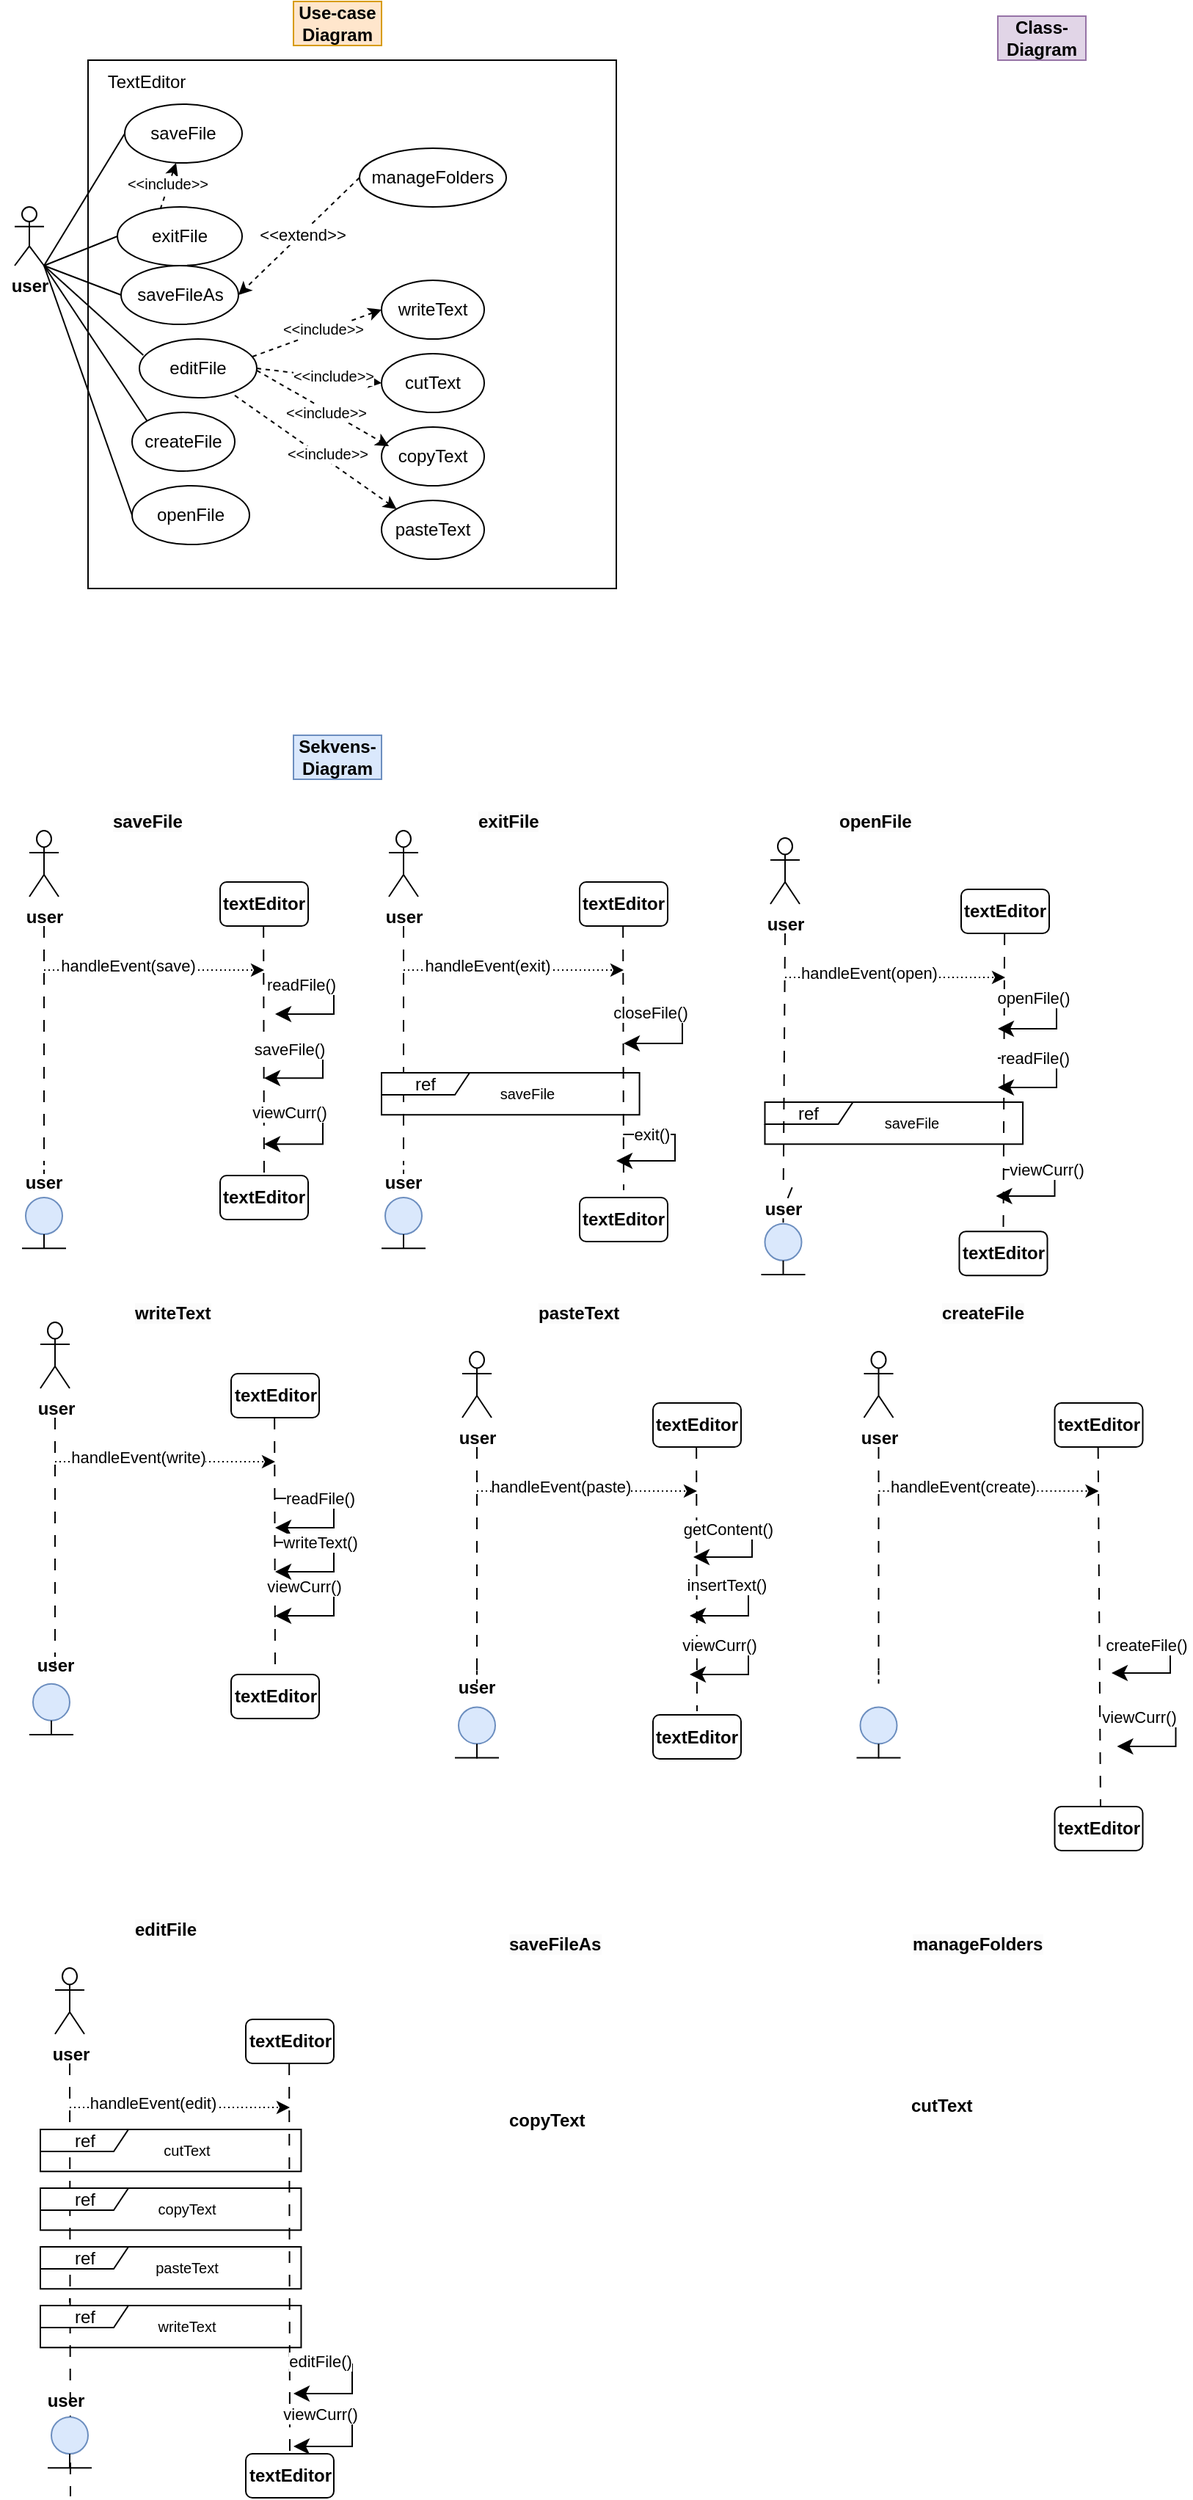 <mxfile version="24.8.6">
  <diagram name="Sida-1" id="aEJ8TClAQQ043p-pL9k2">
    <mxGraphModel dx="1050" dy="503" grid="1" gridSize="10" guides="1" tooltips="1" connect="1" arrows="1" fold="1" page="1" pageScale="1" pageWidth="827" pageHeight="1169" math="0" shadow="0">
      <root>
        <mxCell id="0" />
        <mxCell id="1" parent="0" />
        <mxCell id="Ga6TCCRvnEUgYna4dLQ_-1" value="" style="whiteSpace=wrap;html=1;aspect=fixed;" parent="1" vertex="1">
          <mxGeometry x="70" y="60" width="360" height="360" as="geometry" />
        </mxCell>
        <mxCell id="JDxc8rM6WF3rHRi5hyL5-1" value="&lt;b&gt;Use-case Diagram&lt;/b&gt;" style="text;html=1;align=center;verticalAlign=middle;whiteSpace=wrap;rounded=0;fillColor=#ffe6cc;strokeColor=#d79b00;" parent="1" vertex="1">
          <mxGeometry x="210" y="20" width="60" height="30" as="geometry" />
        </mxCell>
        <mxCell id="JDxc8rM6WF3rHRi5hyL5-2" value="user" style="shape=umlActor;verticalLabelPosition=bottom;verticalAlign=top;html=1;outlineConnect=0;fontSize=12;fontStyle=1" parent="1" vertex="1">
          <mxGeometry x="20" y="160" width="20" height="40" as="geometry" />
        </mxCell>
        <mxCell id="JDxc8rM6WF3rHRi5hyL5-3" value="createFile" style="ellipse;whiteSpace=wrap;html=1;" parent="1" vertex="1">
          <mxGeometry x="100" y="300" width="70" height="40" as="geometry" />
        </mxCell>
        <mxCell id="JDxc8rM6WF3rHRi5hyL5-4" value="openFile" style="ellipse;whiteSpace=wrap;html=1;" parent="1" vertex="1">
          <mxGeometry x="100" y="350" width="80" height="40" as="geometry" />
        </mxCell>
        <mxCell id="JDxc8rM6WF3rHRi5hyL5-6" value="saveFile" style="ellipse;whiteSpace=wrap;html=1;" parent="1" vertex="1">
          <mxGeometry x="95" y="90" width="80" height="40" as="geometry" />
        </mxCell>
        <mxCell id="JDxc8rM6WF3rHRi5hyL5-7" value="editFile" style="ellipse;whiteSpace=wrap;html=1;" parent="1" vertex="1">
          <mxGeometry x="105" y="250" width="80" height="40" as="geometry" />
        </mxCell>
        <mxCell id="JDxc8rM6WF3rHRi5hyL5-8" value="" style="endArrow=none;html=1;rounded=0;exitX=1;exitY=1;exitDx=0;exitDy=0;exitPerimeter=0;entryX=0;entryY=0;entryDx=0;entryDy=0;" parent="1" source="JDxc8rM6WF3rHRi5hyL5-2" target="JDxc8rM6WF3rHRi5hyL5-3" edge="1">
          <mxGeometry width="50" height="50" relative="1" as="geometry">
            <mxPoint x="360" y="360" as="sourcePoint" />
            <mxPoint x="410" y="310" as="targetPoint" />
          </mxGeometry>
        </mxCell>
        <mxCell id="JDxc8rM6WF3rHRi5hyL5-9" value="" style="endArrow=none;html=1;rounded=0;exitX=1;exitY=1;exitDx=0;exitDy=0;exitPerimeter=0;entryX=0;entryY=0.5;entryDx=0;entryDy=0;" parent="1" source="JDxc8rM6WF3rHRi5hyL5-2" target="JDxc8rM6WF3rHRi5hyL5-4" edge="1">
          <mxGeometry width="50" height="50" relative="1" as="geometry">
            <mxPoint x="60" y="210" as="sourcePoint" />
            <mxPoint x="203" y="181" as="targetPoint" />
          </mxGeometry>
        </mxCell>
        <mxCell id="JDxc8rM6WF3rHRi5hyL5-10" value="" style="endArrow=none;html=1;rounded=0;entryX=0.033;entryY=0.275;entryDx=0;entryDy=0;entryPerimeter=0;" parent="1" target="JDxc8rM6WF3rHRi5hyL5-7" edge="1">
          <mxGeometry width="50" height="50" relative="1" as="geometry">
            <mxPoint x="40" y="200" as="sourcePoint" />
            <mxPoint x="210" y="280" as="targetPoint" />
          </mxGeometry>
        </mxCell>
        <mxCell id="JDxc8rM6WF3rHRi5hyL5-11" value="" style="endArrow=none;html=1;rounded=0;entryX=0;entryY=0.5;entryDx=0;entryDy=0;exitX=1;exitY=1;exitDx=0;exitDy=0;exitPerimeter=0;" parent="1" source="JDxc8rM6WF3rHRi5hyL5-2" target="JDxc8rM6WF3rHRi5hyL5-6" edge="1">
          <mxGeometry width="50" height="50" relative="1" as="geometry">
            <mxPoint x="50" y="200" as="sourcePoint" />
            <mxPoint x="194" y="392" as="targetPoint" />
          </mxGeometry>
        </mxCell>
        <mxCell id="JDxc8rM6WF3rHRi5hyL5-14" value="&lt;b&gt;Class-Diagram&lt;/b&gt;" style="text;html=1;align=center;verticalAlign=middle;whiteSpace=wrap;rounded=0;fillColor=#e1d5e7;strokeColor=#9673a6;" parent="1" vertex="1">
          <mxGeometry x="690" y="30" width="60" height="30" as="geometry" />
        </mxCell>
        <mxCell id="JDxc8rM6WF3rHRi5hyL5-15" value="&lt;b&gt;Sekvens-Diagram&lt;/b&gt;" style="text;html=1;align=center;verticalAlign=middle;whiteSpace=wrap;rounded=0;fillColor=#dae8fc;strokeColor=#6c8ebf;" parent="1" vertex="1">
          <mxGeometry x="210" y="520" width="60" height="30" as="geometry" />
        </mxCell>
        <mxCell id="Ga6TCCRvnEUgYna4dLQ_-2" value="&lt;span style=&quot;font-size: 12.0px;&quot;&gt;exitFile&lt;/span&gt;" style="ellipse;whiteSpace=wrap;html=1;" parent="1" vertex="1">
          <mxGeometry x="90" y="160" width="85" height="40" as="geometry" />
        </mxCell>
        <mxCell id="Ga6TCCRvnEUgYna4dLQ_-3" value="" style="endArrow=none;html=1;rounded=0;entryX=0;entryY=0.5;entryDx=0;entryDy=0;exitX=1;exitY=1;exitDx=0;exitDy=0;exitPerimeter=0;" parent="1" source="JDxc8rM6WF3rHRi5hyL5-2" target="Ga6TCCRvnEUgYna4dLQ_-2" edge="1">
          <mxGeometry width="50" height="50" relative="1" as="geometry">
            <mxPoint x="60" y="210" as="sourcePoint" />
            <mxPoint x="107" y="305" as="targetPoint" />
          </mxGeometry>
        </mxCell>
        <mxCell id="Ga6TCCRvnEUgYna4dLQ_-4" value="TextEditor" style="text;html=1;align=center;verticalAlign=middle;whiteSpace=wrap;rounded=0;" parent="1" vertex="1">
          <mxGeometry x="80" y="60" width="60" height="30" as="geometry" />
        </mxCell>
        <mxCell id="Ga6TCCRvnEUgYna4dLQ_-5" value="cutText&lt;span style=&quot;caret-color: rgba(0, 0, 0, 0); color: rgba(0, 0, 0, 0); font-family: monospace; font-size: 0px; text-align: start; white-space: nowrap;&quot;&gt;%3CmxGraphModel%3E%3Croot%3E%3CmxCell%20id%3D%220%22%2F%3E%3CmxCell%20id%3D%221%22%20parent%3D%220%22%2F%3E%3CmxCell%20id%3D%222%22%20value%3D%22createFile%22%20style%3D%22ellipse%3BwhiteSpace%3Dwrap%3Bhtml%3D1%3B%22%20vertex%3D%221%22%20parent%3D%221%22%3E%3CmxGeometry%20x%3D%22115%22%20y%3D%22210%22%20width%3D%2270%22%20height%3D%2240%22%20as%3D%22geometry%22%2F%3E%3C%2FmxCell%3E%3C%2Froot%3E%3C%2FmxGraphModel%3E&lt;/span&gt;" style="ellipse;whiteSpace=wrap;html=1;" parent="1" vertex="1">
          <mxGeometry x="270" y="260" width="70" height="40" as="geometry" />
        </mxCell>
        <mxCell id="Ga6TCCRvnEUgYna4dLQ_-6" value="copyText" style="ellipse;whiteSpace=wrap;html=1;" parent="1" vertex="1">
          <mxGeometry x="270" y="310" width="70" height="40" as="geometry" />
        </mxCell>
        <mxCell id="Ga6TCCRvnEUgYna4dLQ_-7" value="pasteText" style="ellipse;whiteSpace=wrap;html=1;" parent="1" vertex="1">
          <mxGeometry x="270" y="360" width="70" height="40" as="geometry" />
        </mxCell>
        <mxCell id="Ga6TCCRvnEUgYna4dLQ_-8" value="manageFolders" style="ellipse;whiteSpace=wrap;html=1;" parent="1" vertex="1">
          <mxGeometry x="255" y="120" width="100" height="40" as="geometry" />
        </mxCell>
        <mxCell id="Ga6TCCRvnEUgYna4dLQ_-11" value="saveFileAs" style="ellipse;whiteSpace=wrap;html=1;" parent="1" vertex="1">
          <mxGeometry x="92.5" y="200" width="80" height="40" as="geometry" />
        </mxCell>
        <mxCell id="Ga6TCCRvnEUgYna4dLQ_-12" value="" style="endArrow=none;html=1;rounded=0;entryX=0;entryY=0.5;entryDx=0;entryDy=0;" parent="1" target="Ga6TCCRvnEUgYna4dLQ_-11" edge="1">
          <mxGeometry width="50" height="50" relative="1" as="geometry">
            <mxPoint x="40" y="200" as="sourcePoint" />
            <mxPoint x="100" y="170" as="targetPoint" />
          </mxGeometry>
        </mxCell>
        <mxCell id="Ga6TCCRvnEUgYna4dLQ_-14" value="" style="endArrow=classic;html=1;rounded=0;curved=0;dashed=1;exitX=1;exitY=0.5;exitDx=0;exitDy=0;entryX=0.072;entryY=0.325;entryDx=0;entryDy=0;entryPerimeter=0;" parent="1" target="Ga6TCCRvnEUgYna4dLQ_-6" edge="1">
          <mxGeometry width="50" height="50" relative="1" as="geometry">
            <mxPoint x="185" y="271.47" as="sourcePoint" />
            <mxPoint x="281.327" y="310.001" as="targetPoint" />
          </mxGeometry>
        </mxCell>
        <mxCell id="Ga6TCCRvnEUgYna4dLQ_-30" value="&amp;lt;&amp;lt;include&amp;gt;&amp;gt;" style="edgeLabel;html=1;align=center;verticalAlign=middle;resizable=0;points=[];fontSize=10;" parent="Ga6TCCRvnEUgYna4dLQ_-14" vertex="1" connectable="0">
          <mxGeometry x="0.06" y="-1" relative="1" as="geometry">
            <mxPoint as="offset" />
          </mxGeometry>
        </mxCell>
        <mxCell id="Ga6TCCRvnEUgYna4dLQ_-15" value="" style="endArrow=classic;html=1;rounded=0;curved=0;dashed=1;exitX=1;exitY=0.5;exitDx=0;exitDy=0;entryX=0;entryY=0.5;entryDx=0;entryDy=0;" parent="1" source="JDxc8rM6WF3rHRi5hyL5-7" target="Ga6TCCRvnEUgYna4dLQ_-5" edge="1">
          <mxGeometry width="50" height="50" relative="1" as="geometry">
            <mxPoint x="195" y="281.47" as="sourcePoint" />
            <mxPoint x="285" y="333" as="targetPoint" />
          </mxGeometry>
        </mxCell>
        <mxCell id="Ga6TCCRvnEUgYna4dLQ_-29" value="&amp;lt;&amp;lt;include&amp;gt;&amp;gt;" style="edgeLabel;html=1;align=center;verticalAlign=middle;resizable=0;points=[];fontSize=10;" parent="Ga6TCCRvnEUgYna4dLQ_-15" vertex="1" connectable="0">
          <mxGeometry x="0.198" y="1" relative="1" as="geometry">
            <mxPoint as="offset" />
          </mxGeometry>
        </mxCell>
        <mxCell id="Ga6TCCRvnEUgYna4dLQ_-22" value="" style="endArrow=classic;html=1;rounded=0;curved=0;dashed=1;exitX=1;exitY=0.5;exitDx=0;exitDy=0;entryX=0;entryY=0;entryDx=0;entryDy=0;" parent="1" target="Ga6TCCRvnEUgYna4dLQ_-7" edge="1">
          <mxGeometry width="50" height="50" relative="1" as="geometry">
            <mxPoint x="170" y="288.47" as="sourcePoint" />
            <mxPoint x="260" y="340" as="targetPoint" />
          </mxGeometry>
        </mxCell>
        <mxCell id="Ga6TCCRvnEUgYna4dLQ_-31" value="&amp;lt;&amp;lt;include&amp;gt;&amp;gt;" style="edgeLabel;html=1;align=center;verticalAlign=middle;resizable=0;points=[];fontSize=10;" parent="Ga6TCCRvnEUgYna4dLQ_-22" vertex="1" connectable="0">
          <mxGeometry x="0.091" y="3" relative="1" as="geometry">
            <mxPoint x="1" as="offset" />
          </mxGeometry>
        </mxCell>
        <mxCell id="Ga6TCCRvnEUgYna4dLQ_-24" value="" style="endArrow=classic;html=1;rounded=0;curved=0;dashed=1;exitX=0;exitY=0.5;exitDx=0;exitDy=0;entryX=1;entryY=0.5;entryDx=0;entryDy=0;" parent="1" source="Ga6TCCRvnEUgYna4dLQ_-8" target="Ga6TCCRvnEUgYna4dLQ_-11" edge="1">
          <mxGeometry width="50" height="50" relative="1" as="geometry">
            <mxPoint x="195" y="280" as="sourcePoint" />
            <mxPoint x="280" y="290" as="targetPoint" />
          </mxGeometry>
        </mxCell>
        <mxCell id="Ga6TCCRvnEUgYna4dLQ_-32" value="&amp;lt;&amp;lt;extend&amp;gt;&amp;gt;" style="edgeLabel;html=1;align=center;verticalAlign=middle;resizable=0;points=[];" parent="Ga6TCCRvnEUgYna4dLQ_-24" vertex="1" connectable="0">
          <mxGeometry x="-0.044" y="1" relative="1" as="geometry">
            <mxPoint as="offset" />
          </mxGeometry>
        </mxCell>
        <mxCell id="Ga6TCCRvnEUgYna4dLQ_-25" value="writeText" style="ellipse;whiteSpace=wrap;html=1;" parent="1" vertex="1">
          <mxGeometry x="270" y="210" width="70" height="40" as="geometry" />
        </mxCell>
        <mxCell id="Ga6TCCRvnEUgYna4dLQ_-26" value="" style="endArrow=classic;html=1;rounded=0;curved=0;dashed=1;exitX=0.963;exitY=0.3;exitDx=0;exitDy=0;entryX=0;entryY=0.5;entryDx=0;entryDy=0;exitPerimeter=0;" parent="1" source="JDxc8rM6WF3rHRi5hyL5-7" target="Ga6TCCRvnEUgYna4dLQ_-25" edge="1">
          <mxGeometry width="50" height="50" relative="1" as="geometry">
            <mxPoint x="180" y="298.47" as="sourcePoint" />
            <mxPoint x="290" y="376" as="targetPoint" />
          </mxGeometry>
        </mxCell>
        <mxCell id="Ga6TCCRvnEUgYna4dLQ_-28" value="&amp;lt;&amp;lt;include&amp;gt;&amp;gt;" style="edgeLabel;html=1;align=center;verticalAlign=middle;resizable=0;points=[];fontSize=10;" parent="Ga6TCCRvnEUgYna4dLQ_-26" vertex="1" connectable="0">
          <mxGeometry x="0.109" y="2" relative="1" as="geometry">
            <mxPoint as="offset" />
          </mxGeometry>
        </mxCell>
        <mxCell id="Ga6TCCRvnEUgYna4dLQ_-45" value="&lt;span style=&quot;caret-color: rgb(0, 0, 0); color: rgb(0, 0, 0); font-family: Helvetica; font-size: 12.0px; font-style: normal; font-variant-caps: normal; letter-spacing: normal; text-align: center; text-indent: 0px; text-transform: none; white-space: normal; word-spacing: 0px; -webkit-text-stroke-width: 0px; background-color: rgb(251, 251, 251); text-decoration: none; float: none; display: inline !important;&quot;&gt;&lt;b&gt;saveFile&lt;/b&gt;&lt;/span&gt;" style="text;whiteSpace=wrap;html=1;" parent="1" vertex="1">
          <mxGeometry x="85" y="565" width="90" height="40" as="geometry" />
        </mxCell>
        <mxCell id="Ga6TCCRvnEUgYna4dLQ_-46" value="user" style="shape=umlActor;verticalLabelPosition=bottom;verticalAlign=top;html=1;fontStyle=1" parent="1" vertex="1">
          <mxGeometry x="30" y="585" width="20" height="45" as="geometry" />
        </mxCell>
        <mxCell id="Ga6TCCRvnEUgYna4dLQ_-49" value="" style="endArrow=none;html=1;rounded=0;dashed=1;" parent="1" source="Ga6TCCRvnEUgYna4dLQ_-58" edge="1">
          <mxGeometry relative="1" as="geometry">
            <mxPoint x="40" y="670" as="sourcePoint" />
            <mxPoint x="40" y="820" as="targetPoint" />
          </mxGeometry>
        </mxCell>
        <mxCell id="Ga6TCCRvnEUgYna4dLQ_-59" value="" style="ellipse;whiteSpace=wrap;html=1;aspect=fixed;fillColor=#dae8fc;strokeColor=#6c8ebf;" parent="1" vertex="1">
          <mxGeometry x="27.5" y="835" width="25" height="25" as="geometry" />
        </mxCell>
        <mxCell id="Ga6TCCRvnEUgYna4dLQ_-60" value="" style="endArrow=none;html=1;rounded=0;dashed=1;dashPattern=8 8;" parent="1" target="Ga6TCCRvnEUgYna4dLQ_-58" edge="1">
          <mxGeometry relative="1" as="geometry">
            <mxPoint x="40" y="650" as="sourcePoint" />
            <mxPoint x="40" y="820" as="targetPoint" />
          </mxGeometry>
        </mxCell>
        <mxCell id="Ga6TCCRvnEUgYna4dLQ_-58" value="user" style="text;html=1;align=center;verticalAlign=middle;whiteSpace=wrap;rounded=0;fontStyle=1" parent="1" vertex="1">
          <mxGeometry x="10" y="810" width="60" height="30" as="geometry" />
        </mxCell>
        <mxCell id="Ga6TCCRvnEUgYna4dLQ_-63" value="" style="endArrow=none;html=1;rounded=0;entryX=0.5;entryY=1;entryDx=0;entryDy=0;" parent="1" target="Ga6TCCRvnEUgYna4dLQ_-59" edge="1">
          <mxGeometry width="50" height="50" relative="1" as="geometry">
            <mxPoint x="40" y="870" as="sourcePoint" />
            <mxPoint x="400" y="720" as="targetPoint" />
          </mxGeometry>
        </mxCell>
        <mxCell id="Ga6TCCRvnEUgYna4dLQ_-64" value="" style="endArrow=none;html=1;rounded=0;" parent="1" edge="1">
          <mxGeometry width="50" height="50" relative="1" as="geometry">
            <mxPoint x="25" y="869.58" as="sourcePoint" />
            <mxPoint x="55" y="869.58" as="targetPoint" />
          </mxGeometry>
        </mxCell>
        <mxCell id="Ga6TCCRvnEUgYna4dLQ_-67" value="" style="endArrow=classic;html=1;rounded=0;dashed=1;dashPattern=1 2;fontStyle=0" parent="1" edge="1">
          <mxGeometry width="50" height="50" relative="1" as="geometry">
            <mxPoint x="40" y="680" as="sourcePoint" />
            <mxPoint x="190" y="680" as="targetPoint" />
          </mxGeometry>
        </mxCell>
        <mxCell id="Ga6TCCRvnEUgYna4dLQ_-76" value="handleEvent(save)" style="edgeLabel;html=1;align=center;verticalAlign=middle;resizable=0;points=[];" parent="Ga6TCCRvnEUgYna4dLQ_-67" vertex="1" connectable="0">
          <mxGeometry x="-0.244" y="3" relative="1" as="geometry">
            <mxPoint as="offset" />
          </mxGeometry>
        </mxCell>
        <mxCell id="Ga6TCCRvnEUgYna4dLQ_-68" value="&lt;b&gt;textEditor&lt;/b&gt;" style="rounded=1;whiteSpace=wrap;html=1;" parent="1" vertex="1">
          <mxGeometry x="160" y="620" width="60" height="30" as="geometry" />
        </mxCell>
        <mxCell id="Ga6TCCRvnEUgYna4dLQ_-69" value="" style="endArrow=none;html=1;rounded=0;dashed=1;dashPattern=8 8;" parent="1" edge="1">
          <mxGeometry relative="1" as="geometry">
            <mxPoint x="189.58" y="650" as="sourcePoint" />
            <mxPoint x="190" y="830" as="targetPoint" />
          </mxGeometry>
        </mxCell>
        <mxCell id="Ga6TCCRvnEUgYna4dLQ_-71" value="&lt;b&gt;textEditor&lt;/b&gt;" style="rounded=1;whiteSpace=wrap;html=1;" parent="1" vertex="1">
          <mxGeometry x="160" y="820" width="60" height="30" as="geometry" />
        </mxCell>
        <mxCell id="Ga6TCCRvnEUgYna4dLQ_-72" value="" style="edgeStyle=elbowEdgeStyle;elbow=horizontal;endArrow=classic;html=1;curved=0;rounded=0;endSize=8;startSize=8;verticalAlign=bottom;horizontal=1;" parent="1" edge="1">
          <mxGeometry width="50" height="50" relative="1" as="geometry">
            <mxPoint x="190" y="733.57" as="sourcePoint" />
            <mxPoint x="190" y="753.57" as="targetPoint" />
            <Array as="points">
              <mxPoint x="230" y="733.57" />
            </Array>
          </mxGeometry>
        </mxCell>
        <mxCell id="nu_FRh8DT_7MRD7y3vLJ-155" value="saveFile()" style="edgeLabel;html=1;align=center;verticalAlign=middle;resizable=0;points=[];" parent="Ga6TCCRvnEUgYna4dLQ_-72" vertex="1" connectable="0">
          <mxGeometry x="-0.663" relative="1" as="geometry">
            <mxPoint as="offset" />
          </mxGeometry>
        </mxCell>
        <mxCell id="Ga6TCCRvnEUgYna4dLQ_-73" value="" style="edgeStyle=elbowEdgeStyle;elbow=horizontal;endArrow=classic;html=1;curved=0;rounded=0;endSize=8;startSize=8;verticalAlign=bottom;horizontal=1;" parent="1" edge="1">
          <mxGeometry width="50" height="50" relative="1" as="geometry">
            <mxPoint x="190" y="778.57" as="sourcePoint" />
            <mxPoint x="190" y="798.57" as="targetPoint" />
            <Array as="points">
              <mxPoint x="230" y="778.57" />
            </Array>
          </mxGeometry>
        </mxCell>
        <mxCell id="nu_FRh8DT_7MRD7y3vLJ-156" value="viewCurr()" style="edgeLabel;html=1;align=center;verticalAlign=middle;resizable=0;points=[];" parent="Ga6TCCRvnEUgYna4dLQ_-73" vertex="1" connectable="0">
          <mxGeometry x="-0.663" y="2" relative="1" as="geometry">
            <mxPoint as="offset" />
          </mxGeometry>
        </mxCell>
        <mxCell id="nu_FRh8DT_7MRD7y3vLJ-10" value="&lt;span style=&quot;caret-color: rgb(0, 0, 0); color: rgb(0, 0, 0); font-family: Helvetica; font-size: 12.0px; font-style: normal; font-variant-caps: normal; letter-spacing: normal; text-align: center; text-indent: 0px; text-transform: none; white-space: normal; word-spacing: 0px; -webkit-text-stroke-width: 0px; background-color: rgb(251, 251, 251); text-decoration: none; float: none; display: inline !important;&quot;&gt;exitFile&lt;/span&gt;" style="text;whiteSpace=wrap;html=1;fontStyle=1" parent="1" vertex="1">
          <mxGeometry x="334" y="565" width="80" height="40" as="geometry" />
        </mxCell>
        <mxCell id="nu_FRh8DT_7MRD7y3vLJ-11" value="user" style="shape=umlActor;verticalLabelPosition=bottom;verticalAlign=top;html=1;fontStyle=1" parent="1" vertex="1">
          <mxGeometry x="275" y="585" width="20" height="45" as="geometry" />
        </mxCell>
        <mxCell id="nu_FRh8DT_7MRD7y3vLJ-12" value="" style="endArrow=none;html=1;rounded=0;dashed=1;" parent="1" edge="1">
          <mxGeometry relative="1" as="geometry">
            <mxPoint x="285" y="810" as="sourcePoint" />
            <mxPoint x="285" y="820" as="targetPoint" />
          </mxGeometry>
        </mxCell>
        <mxCell id="nu_FRh8DT_7MRD7y3vLJ-13" value="" style="ellipse;whiteSpace=wrap;html=1;aspect=fixed;fillColor=#dae8fc;strokeColor=#6c8ebf;" parent="1" vertex="1">
          <mxGeometry x="272.5" y="835" width="25" height="25" as="geometry" />
        </mxCell>
        <mxCell id="nu_FRh8DT_7MRD7y3vLJ-14" value="" style="endArrow=none;html=1;rounded=0;dashed=1;dashPattern=8 8;" parent="1" edge="1">
          <mxGeometry relative="1" as="geometry">
            <mxPoint x="285" y="650" as="sourcePoint" />
            <mxPoint x="285" y="810" as="targetPoint" />
          </mxGeometry>
        </mxCell>
        <mxCell id="nu_FRh8DT_7MRD7y3vLJ-15" value="" style="endArrow=none;html=1;rounded=0;entryX=0.5;entryY=1;entryDx=0;entryDy=0;" parent="1" target="nu_FRh8DT_7MRD7y3vLJ-13" edge="1">
          <mxGeometry width="50" height="50" relative="1" as="geometry">
            <mxPoint x="285" y="870" as="sourcePoint" />
            <mxPoint x="645" y="720" as="targetPoint" />
          </mxGeometry>
        </mxCell>
        <mxCell id="nu_FRh8DT_7MRD7y3vLJ-16" value="" style="endArrow=none;html=1;rounded=0;" parent="1" edge="1">
          <mxGeometry width="50" height="50" relative="1" as="geometry">
            <mxPoint x="270" y="869.58" as="sourcePoint" />
            <mxPoint x="300" y="869.58" as="targetPoint" />
          </mxGeometry>
        </mxCell>
        <mxCell id="nu_FRh8DT_7MRD7y3vLJ-17" value="" style="endArrow=classic;html=1;rounded=0;dashed=1;dashPattern=1 2;fontStyle=0" parent="1" edge="1">
          <mxGeometry width="50" height="50" relative="1" as="geometry">
            <mxPoint x="285" y="680" as="sourcePoint" />
            <mxPoint x="435" y="680" as="targetPoint" />
          </mxGeometry>
        </mxCell>
        <mxCell id="nu_FRh8DT_7MRD7y3vLJ-18" value="handleEvent(exit)" style="edgeLabel;html=1;align=center;verticalAlign=middle;resizable=0;points=[];" parent="nu_FRh8DT_7MRD7y3vLJ-17" vertex="1" connectable="0">
          <mxGeometry x="-0.244" y="3" relative="1" as="geometry">
            <mxPoint as="offset" />
          </mxGeometry>
        </mxCell>
        <mxCell id="nu_FRh8DT_7MRD7y3vLJ-19" value="&lt;b&gt;textEditor&lt;/b&gt;" style="rounded=1;whiteSpace=wrap;html=1;" parent="1" vertex="1">
          <mxGeometry x="405" y="620" width="60" height="30" as="geometry" />
        </mxCell>
        <mxCell id="nu_FRh8DT_7MRD7y3vLJ-20" value="" style="endArrow=none;html=1;rounded=0;dashed=1;dashPattern=8 8;" parent="1" edge="1">
          <mxGeometry relative="1" as="geometry">
            <mxPoint x="434.58" y="650" as="sourcePoint" />
            <mxPoint x="435" y="830" as="targetPoint" />
          </mxGeometry>
        </mxCell>
        <mxCell id="nu_FRh8DT_7MRD7y3vLJ-21" value="&lt;b&gt;textEditor&lt;/b&gt;" style="rounded=1;whiteSpace=wrap;html=1;" parent="1" vertex="1">
          <mxGeometry x="405" y="835" width="60" height="30" as="geometry" />
        </mxCell>
        <mxCell id="nu_FRh8DT_7MRD7y3vLJ-22" value="" style="edgeStyle=elbowEdgeStyle;elbow=horizontal;endArrow=classic;html=1;curved=0;rounded=0;endSize=8;startSize=8;verticalAlign=bottom;horizontal=1;" parent="1" edge="1">
          <mxGeometry width="50" height="50" relative="1" as="geometry">
            <mxPoint x="435" y="710" as="sourcePoint" />
            <mxPoint x="435" y="730" as="targetPoint" />
            <Array as="points">
              <mxPoint x="475" y="710" />
            </Array>
          </mxGeometry>
        </mxCell>
        <mxCell id="nu_FRh8DT_7MRD7y3vLJ-205" value="closeFile()" style="edgeLabel;html=1;align=center;verticalAlign=middle;resizable=0;points=[];" parent="nu_FRh8DT_7MRD7y3vLJ-22" vertex="1" connectable="0">
          <mxGeometry x="-0.639" y="1" relative="1" as="geometry">
            <mxPoint as="offset" />
          </mxGeometry>
        </mxCell>
        <mxCell id="nu_FRh8DT_7MRD7y3vLJ-24" value="" style="edgeStyle=elbowEdgeStyle;elbow=horizontal;endArrow=classic;html=1;curved=0;rounded=0;endSize=8;startSize=8;verticalAlign=bottom;horizontal=1;exitX=0.724;exitY=1.05;exitDx=0;exitDy=0;exitPerimeter=0;" parent="1" source="nu_FRh8DT_7MRD7y3vLJ-157" edge="1">
          <mxGeometry width="50" height="50" relative="1" as="geometry">
            <mxPoint x="430" y="790" as="sourcePoint" />
            <mxPoint x="430" y="810" as="targetPoint" />
            <Array as="points">
              <mxPoint x="470" y="790" />
            </Array>
          </mxGeometry>
        </mxCell>
        <mxCell id="nu_FRh8DT_7MRD7y3vLJ-203" value="exit()" style="edgeLabel;html=1;align=center;verticalAlign=middle;resizable=0;points=[];" parent="nu_FRh8DT_7MRD7y3vLJ-24" vertex="1" connectable="0">
          <mxGeometry x="-0.597" relative="1" as="geometry">
            <mxPoint as="offset" />
          </mxGeometry>
        </mxCell>
        <mxCell id="nu_FRh8DT_7MRD7y3vLJ-26" value="&lt;span style=&quot;caret-color: rgb(0, 0, 0); color: rgb(0, 0, 0); font-family: Helvetica; font-size: 12.0px; font-style: normal; font-variant-caps: normal; letter-spacing: normal; text-align: center; text-indent: 0px; text-transform: none; white-space: normal; word-spacing: 0px; -webkit-text-stroke-width: 0px; background-color: rgb(251, 251, 251); text-decoration: none; float: none; display: inline !important;&quot;&gt;writeText&lt;/span&gt;" style="text;whiteSpace=wrap;html=1;fontStyle=1" parent="1" vertex="1">
          <mxGeometry x="100" y="900" width="80" height="40" as="geometry" />
        </mxCell>
        <mxCell id="nu_FRh8DT_7MRD7y3vLJ-27" value="user" style="shape=umlActor;verticalLabelPosition=bottom;verticalAlign=top;html=1;fontStyle=1" parent="1" vertex="1">
          <mxGeometry x="37.5" y="920" width="20" height="45" as="geometry" />
        </mxCell>
        <mxCell id="nu_FRh8DT_7MRD7y3vLJ-28" value="" style="endArrow=none;html=1;rounded=0;dashed=1;" parent="1" edge="1">
          <mxGeometry relative="1" as="geometry">
            <mxPoint x="47.5" y="1145" as="sourcePoint" />
            <mxPoint x="47.5" y="1155" as="targetPoint" />
          </mxGeometry>
        </mxCell>
        <mxCell id="nu_FRh8DT_7MRD7y3vLJ-30" value="" style="endArrow=none;html=1;rounded=0;dashed=1;dashPattern=8 8;" parent="1" target="nu_FRh8DT_7MRD7y3vLJ-142" edge="1">
          <mxGeometry relative="1" as="geometry">
            <mxPoint x="47.5" y="985" as="sourcePoint" />
            <mxPoint x="47.5" y="1220" as="targetPoint" />
          </mxGeometry>
        </mxCell>
        <mxCell id="nu_FRh8DT_7MRD7y3vLJ-33" value="" style="endArrow=classic;html=1;rounded=0;dashed=1;dashPattern=1 2;fontStyle=0" parent="1" edge="1">
          <mxGeometry width="50" height="50" relative="1" as="geometry">
            <mxPoint x="47.5" y="1015" as="sourcePoint" />
            <mxPoint x="197.5" y="1015" as="targetPoint" />
          </mxGeometry>
        </mxCell>
        <mxCell id="nu_FRh8DT_7MRD7y3vLJ-34" value="handleEvent(write)" style="edgeLabel;html=1;align=center;verticalAlign=middle;resizable=0;points=[];fontSize=11;" parent="nu_FRh8DT_7MRD7y3vLJ-33" vertex="1" connectable="0">
          <mxGeometry x="-0.244" y="3" relative="1" as="geometry">
            <mxPoint as="offset" />
          </mxGeometry>
        </mxCell>
        <mxCell id="nu_FRh8DT_7MRD7y3vLJ-35" value="&lt;b&gt;textEditor&lt;/b&gt;" style="rounded=1;whiteSpace=wrap;html=1;" parent="1" vertex="1">
          <mxGeometry x="167.5" y="955" width="60" height="30" as="geometry" />
        </mxCell>
        <mxCell id="nu_FRh8DT_7MRD7y3vLJ-36" value="" style="endArrow=none;html=1;rounded=0;dashed=1;dashPattern=8 8;entryX=0.5;entryY=0;entryDx=0;entryDy=0;" parent="1" target="nu_FRh8DT_7MRD7y3vLJ-37" edge="1">
          <mxGeometry relative="1" as="geometry">
            <mxPoint x="197.08" y="985" as="sourcePoint" />
            <mxPoint x="197.5" y="1165" as="targetPoint" />
          </mxGeometry>
        </mxCell>
        <mxCell id="nu_FRh8DT_7MRD7y3vLJ-37" value="&lt;b&gt;textEditor&lt;/b&gt;" style="rounded=1;whiteSpace=wrap;html=1;" parent="1" vertex="1">
          <mxGeometry x="167.5" y="1160" width="60" height="30" as="geometry" />
        </mxCell>
        <mxCell id="nu_FRh8DT_7MRD7y3vLJ-38" value="" style="edgeStyle=elbowEdgeStyle;elbow=horizontal;endArrow=classic;html=1;curved=0;rounded=0;endSize=8;startSize=8;verticalAlign=bottom;horizontal=1;" parent="1" edge="1">
          <mxGeometry width="50" height="50" relative="1" as="geometry">
            <mxPoint x="197.5" y="1040" as="sourcePoint" />
            <mxPoint x="197.5" y="1060" as="targetPoint" />
            <Array as="points">
              <mxPoint x="237.5" y="1040" />
            </Array>
          </mxGeometry>
        </mxCell>
        <mxCell id="nu_FRh8DT_7MRD7y3vLJ-39" value="readFile()" style="edgeLabel;html=1;align=center;verticalAlign=middle;resizable=0;points=[];" parent="nu_FRh8DT_7MRD7y3vLJ-38" vertex="1" connectable="0">
          <mxGeometry x="-0.4" relative="1" as="geometry">
            <mxPoint as="offset" />
          </mxGeometry>
        </mxCell>
        <mxCell id="nu_FRh8DT_7MRD7y3vLJ-40" value="" style="edgeStyle=elbowEdgeStyle;elbow=horizontal;endArrow=classic;html=1;curved=0;rounded=0;endSize=8;startSize=8;verticalAlign=bottom;horizontal=1;" parent="1" edge="1">
          <mxGeometry width="50" height="50" relative="1" as="geometry">
            <mxPoint x="197.5" y="1100" as="sourcePoint" />
            <mxPoint x="197.5" y="1120" as="targetPoint" />
            <Array as="points">
              <mxPoint x="237.5" y="1100" />
            </Array>
          </mxGeometry>
        </mxCell>
        <mxCell id="nu_FRh8DT_7MRD7y3vLJ-232" value="viewCurr()" style="edgeLabel;html=1;align=center;verticalAlign=middle;resizable=0;points=[];" parent="nu_FRh8DT_7MRD7y3vLJ-40" vertex="1" connectable="0">
          <mxGeometry x="-0.621" relative="1" as="geometry">
            <mxPoint as="offset" />
          </mxGeometry>
        </mxCell>
        <mxCell id="nu_FRh8DT_7MRD7y3vLJ-47" value="" style="ellipse;whiteSpace=wrap;html=1;aspect=fixed;fillColor=#dae8fc;strokeColor=#6c8ebf;" parent="1" vertex="1">
          <mxGeometry x="32.5" y="1166.37" width="25" height="25" as="geometry" />
        </mxCell>
        <mxCell id="nu_FRh8DT_7MRD7y3vLJ-48" value="" style="endArrow=none;html=1;rounded=0;entryX=0.5;entryY=1;entryDx=0;entryDy=0;" parent="1" target="nu_FRh8DT_7MRD7y3vLJ-47" edge="1">
          <mxGeometry width="50" height="50" relative="1" as="geometry">
            <mxPoint x="45" y="1201.37" as="sourcePoint" />
            <mxPoint x="405" y="1051.37" as="targetPoint" />
          </mxGeometry>
        </mxCell>
        <mxCell id="nu_FRh8DT_7MRD7y3vLJ-49" value="" style="endArrow=none;html=1;rounded=0;" parent="1" edge="1">
          <mxGeometry width="50" height="50" relative="1" as="geometry">
            <mxPoint x="30" y="1200.95" as="sourcePoint" />
            <mxPoint x="60" y="1200.95" as="targetPoint" />
          </mxGeometry>
        </mxCell>
        <mxCell id="nu_FRh8DT_7MRD7y3vLJ-60" value="&lt;span style=&quot;caret-color: rgb(0, 0, 0); color: rgb(0, 0, 0); font-family: Helvetica; font-size: 12.0px; font-style: normal; font-variant-caps: normal; letter-spacing: normal; text-align: center; text-indent: 0px; text-transform: none; white-space: normal; word-spacing: 0px; -webkit-text-stroke-width: 0px; background-color: rgb(251, 251, 251); text-decoration: none; float: none; display: inline !important;&quot;&gt;&lt;b&gt;pasteText&lt;/b&gt;&lt;/span&gt;" style="text;whiteSpace=wrap;html=1;" parent="1" vertex="1">
          <mxGeometry x="375" y="900" width="90" height="40" as="geometry" />
        </mxCell>
        <mxCell id="nu_FRh8DT_7MRD7y3vLJ-62" value="user" style="shape=umlActor;verticalLabelPosition=bottom;verticalAlign=top;html=1;fontStyle=1" parent="1" vertex="1">
          <mxGeometry x="325" y="940" width="20" height="45" as="geometry" />
        </mxCell>
        <mxCell id="nu_FRh8DT_7MRD7y3vLJ-63" value="" style="endArrow=none;html=1;rounded=0;dashed=1;" parent="1" edge="1">
          <mxGeometry relative="1" as="geometry">
            <mxPoint x="335" y="1157.23" as="sourcePoint" />
            <mxPoint x="335" y="1167.23" as="targetPoint" />
          </mxGeometry>
        </mxCell>
        <mxCell id="nu_FRh8DT_7MRD7y3vLJ-64" value="" style="ellipse;whiteSpace=wrap;html=1;aspect=fixed;fillColor=#dae8fc;strokeColor=#6c8ebf;" parent="1" vertex="1">
          <mxGeometry x="322.5" y="1182.23" width="25" height="25" as="geometry" />
        </mxCell>
        <mxCell id="nu_FRh8DT_7MRD7y3vLJ-65" value="" style="endArrow=none;html=1;rounded=0;dashed=1;dashPattern=8 8;" parent="1" edge="1">
          <mxGeometry relative="1" as="geometry">
            <mxPoint x="335" y="1005" as="sourcePoint" />
            <mxPoint x="335" y="1165" as="targetPoint" />
          </mxGeometry>
        </mxCell>
        <mxCell id="nu_FRh8DT_7MRD7y3vLJ-66" value="" style="endArrow=none;html=1;rounded=0;entryX=0.5;entryY=1;entryDx=0;entryDy=0;" parent="1" target="nu_FRh8DT_7MRD7y3vLJ-64" edge="1">
          <mxGeometry width="50" height="50" relative="1" as="geometry">
            <mxPoint x="335" y="1217.23" as="sourcePoint" />
            <mxPoint x="695" y="1067.23" as="targetPoint" />
          </mxGeometry>
        </mxCell>
        <mxCell id="nu_FRh8DT_7MRD7y3vLJ-67" value="" style="endArrow=none;html=1;rounded=0;" parent="1" edge="1">
          <mxGeometry width="50" height="50" relative="1" as="geometry">
            <mxPoint x="320" y="1216.81" as="sourcePoint" />
            <mxPoint x="350" y="1216.81" as="targetPoint" />
          </mxGeometry>
        </mxCell>
        <mxCell id="nu_FRh8DT_7MRD7y3vLJ-68" value="" style="endArrow=classic;html=1;rounded=0;dashed=1;dashPattern=1 2;fontStyle=0" parent="1" edge="1">
          <mxGeometry width="50" height="50" relative="1" as="geometry">
            <mxPoint x="335" y="1035" as="sourcePoint" />
            <mxPoint x="485" y="1035" as="targetPoint" />
          </mxGeometry>
        </mxCell>
        <mxCell id="nu_FRh8DT_7MRD7y3vLJ-69" value="handleEvent(paste)" style="edgeLabel;html=1;align=center;verticalAlign=middle;resizable=0;points=[];" parent="nu_FRh8DT_7MRD7y3vLJ-68" vertex="1" connectable="0">
          <mxGeometry x="-0.244" y="3" relative="1" as="geometry">
            <mxPoint as="offset" />
          </mxGeometry>
        </mxCell>
        <mxCell id="nu_FRh8DT_7MRD7y3vLJ-70" value="&lt;b&gt;textEditor&lt;/b&gt;" style="rounded=1;whiteSpace=wrap;html=1;" parent="1" vertex="1">
          <mxGeometry x="455" y="975" width="60" height="30" as="geometry" />
        </mxCell>
        <mxCell id="nu_FRh8DT_7MRD7y3vLJ-71" value="" style="endArrow=none;html=1;rounded=0;dashed=1;dashPattern=8 8;" parent="1" edge="1">
          <mxGeometry relative="1" as="geometry">
            <mxPoint x="484.58" y="1005" as="sourcePoint" />
            <mxPoint x="485" y="1185" as="targetPoint" />
          </mxGeometry>
        </mxCell>
        <mxCell id="nu_FRh8DT_7MRD7y3vLJ-72" value="&lt;b&gt;textEditor&lt;/b&gt;" style="rounded=1;whiteSpace=wrap;html=1;" parent="1" vertex="1">
          <mxGeometry x="455" y="1187.5" width="60" height="30" as="geometry" />
        </mxCell>
        <mxCell id="nu_FRh8DT_7MRD7y3vLJ-73" value="" style="edgeStyle=elbowEdgeStyle;elbow=horizontal;endArrow=classic;html=1;curved=0;rounded=0;endSize=8;startSize=8;verticalAlign=bottom;horizontal=1;" parent="1" edge="1">
          <mxGeometry width="50" height="50" relative="1" as="geometry">
            <mxPoint x="480" y="1100" as="sourcePoint" />
            <mxPoint x="480" y="1120" as="targetPoint" />
            <Array as="points">
              <mxPoint x="520" y="1100" />
            </Array>
          </mxGeometry>
        </mxCell>
        <mxCell id="nu_FRh8DT_7MRD7y3vLJ-171" value="insertText()" style="edgeLabel;html=1;align=center;verticalAlign=middle;resizable=0;points=[];" parent="nu_FRh8DT_7MRD7y3vLJ-73" vertex="1" connectable="0">
          <mxGeometry x="-0.497" y="1" relative="1" as="geometry">
            <mxPoint as="offset" />
          </mxGeometry>
        </mxCell>
        <mxCell id="nu_FRh8DT_7MRD7y3vLJ-75" value="" style="edgeStyle=elbowEdgeStyle;elbow=horizontal;endArrow=classic;html=1;curved=0;rounded=0;endSize=8;startSize=8;verticalAlign=bottom;horizontal=1;" parent="1" edge="1">
          <mxGeometry width="50" height="50" relative="1" as="geometry">
            <mxPoint x="480" y="1140" as="sourcePoint" />
            <mxPoint x="480" y="1160" as="targetPoint" />
            <Array as="points">
              <mxPoint x="520" y="1140" />
            </Array>
          </mxGeometry>
        </mxCell>
        <mxCell id="nu_FRh8DT_7MRD7y3vLJ-172" value="viewCurr()" style="edgeLabel;html=1;align=center;verticalAlign=middle;resizable=0;points=[];" parent="nu_FRh8DT_7MRD7y3vLJ-75" vertex="1" connectable="0">
          <mxGeometry x="-0.6" relative="1" as="geometry">
            <mxPoint as="offset" />
          </mxGeometry>
        </mxCell>
        <mxCell id="nu_FRh8DT_7MRD7y3vLJ-77" value="&lt;span style=&quot;caret-color: rgb(0, 0, 0); color: rgb(0, 0, 0); font-family: Helvetica; font-size: 12.0px; font-style: normal; font-variant-caps: normal; letter-spacing: normal; text-align: center; text-indent: 0px; text-transform: none; white-space: normal; word-spacing: 0px; -webkit-text-stroke-width: 0px; background-color: rgb(251, 251, 251); text-decoration: none; float: none; display: inline !important;&quot;&gt;&lt;b&gt;editFile&lt;/b&gt;&lt;/span&gt;" style="text;whiteSpace=wrap;html=1;" parent="1" vertex="1">
          <mxGeometry x="100" y="1320" width="90" height="40" as="geometry" />
        </mxCell>
        <mxCell id="nu_FRh8DT_7MRD7y3vLJ-78" value="user" style="shape=umlActor;verticalLabelPosition=bottom;verticalAlign=top;html=1;fontStyle=1" parent="1" vertex="1">
          <mxGeometry x="47.5" y="1360" width="20" height="45" as="geometry" />
        </mxCell>
        <mxCell id="nu_FRh8DT_7MRD7y3vLJ-79" value="" style="endArrow=none;html=1;rounded=0;dashed=1;" parent="1" edge="1">
          <mxGeometry relative="1" as="geometry">
            <mxPoint x="57.5" y="1585" as="sourcePoint" />
            <mxPoint x="57.5" y="1595" as="targetPoint" />
          </mxGeometry>
        </mxCell>
        <mxCell id="nu_FRh8DT_7MRD7y3vLJ-80" value="" style="endArrow=none;html=1;rounded=0;dashed=1;dashPattern=8 8;" parent="1" edge="1">
          <mxGeometry relative="1" as="geometry">
            <mxPoint x="57.5" y="1425" as="sourcePoint" />
            <mxPoint x="58" y="1720" as="targetPoint" />
          </mxGeometry>
        </mxCell>
        <mxCell id="nu_FRh8DT_7MRD7y3vLJ-81" value="" style="endArrow=classic;html=1;rounded=0;dashed=1;dashPattern=1 2;fontStyle=0" parent="1" edge="1">
          <mxGeometry width="50" height="50" relative="1" as="geometry">
            <mxPoint x="57.5" y="1455" as="sourcePoint" />
            <mxPoint x="207.5" y="1455" as="targetPoint" />
          </mxGeometry>
        </mxCell>
        <mxCell id="nu_FRh8DT_7MRD7y3vLJ-82" value="handleEvent(edit)" style="edgeLabel;html=1;align=center;verticalAlign=middle;resizable=0;points=[];fontSize=11;" parent="nu_FRh8DT_7MRD7y3vLJ-81" vertex="1" connectable="0">
          <mxGeometry x="-0.244" y="3" relative="1" as="geometry">
            <mxPoint as="offset" />
          </mxGeometry>
        </mxCell>
        <mxCell id="nu_FRh8DT_7MRD7y3vLJ-83" value="&lt;b&gt;textEditor&lt;/b&gt;" style="rounded=1;whiteSpace=wrap;html=1;" parent="1" vertex="1">
          <mxGeometry x="177.5" y="1395" width="60" height="30" as="geometry" />
        </mxCell>
        <mxCell id="nu_FRh8DT_7MRD7y3vLJ-84" value="" style="endArrow=none;html=1;rounded=0;dashed=1;dashPattern=8 8;entryX=0.5;entryY=0;entryDx=0;entryDy=0;" parent="1" target="nu_FRh8DT_7MRD7y3vLJ-85" edge="1">
          <mxGeometry relative="1" as="geometry">
            <mxPoint x="207.08" y="1425" as="sourcePoint" />
            <mxPoint x="207.5" y="1605" as="targetPoint" />
          </mxGeometry>
        </mxCell>
        <mxCell id="nu_FRh8DT_7MRD7y3vLJ-85" value="&lt;b&gt;textEditor&lt;/b&gt;" style="rounded=1;whiteSpace=wrap;html=1;" parent="1" vertex="1">
          <mxGeometry x="177.5" y="1691" width="60" height="30" as="geometry" />
        </mxCell>
        <mxCell id="nu_FRh8DT_7MRD7y3vLJ-90" value="" style="ellipse;whiteSpace=wrap;html=1;aspect=fixed;fillColor=#dae8fc;strokeColor=#6c8ebf;" parent="1" vertex="1">
          <mxGeometry x="45" y="1666" width="25" height="25" as="geometry" />
        </mxCell>
        <mxCell id="nu_FRh8DT_7MRD7y3vLJ-91" value="" style="endArrow=none;html=1;rounded=0;entryX=0.5;entryY=1;entryDx=0;entryDy=0;" parent="1" target="nu_FRh8DT_7MRD7y3vLJ-90" edge="1">
          <mxGeometry width="50" height="50" relative="1" as="geometry">
            <mxPoint x="57.5" y="1701" as="sourcePoint" />
            <mxPoint x="417.5" y="1551" as="targetPoint" />
          </mxGeometry>
        </mxCell>
        <mxCell id="nu_FRh8DT_7MRD7y3vLJ-92" value="" style="endArrow=none;html=1;rounded=0;" parent="1" edge="1">
          <mxGeometry width="50" height="50" relative="1" as="geometry">
            <mxPoint x="42.5" y="1700.58" as="sourcePoint" />
            <mxPoint x="72.5" y="1700.58" as="targetPoint" />
          </mxGeometry>
        </mxCell>
        <mxCell id="nu_FRh8DT_7MRD7y3vLJ-131" value="" style=";movable=1;resizable=1;rotatable=1;deletable=1;editable=1;locked=0;connectable=1;" parent="1" vertex="1" connectable="0">
          <mxGeometry x="37.5" y="1470" width="230" height="40" as="geometry" />
        </mxCell>
        <mxCell id="nu_FRh8DT_7MRD7y3vLJ-2" value="ref" style="shape=umlFrame;whiteSpace=wrap;html=1;pointerEvents=0;width=60;height=15;" parent="nu_FRh8DT_7MRD7y3vLJ-131" vertex="1">
          <mxGeometry width="177.727" height="28.571" as="geometry" />
        </mxCell>
        <mxCell id="nu_FRh8DT_7MRD7y3vLJ-9" value="cutText" style="text;html=1;align=center;verticalAlign=middle;resizable=0;points=[];autosize=1;strokeColor=none;fillColor=none;fontSize=10;" parent="nu_FRh8DT_7MRD7y3vLJ-131" vertex="1">
          <mxGeometry x="69.996" y="-1.43" width="60" height="30" as="geometry" />
        </mxCell>
        <mxCell id="nu_FRh8DT_7MRD7y3vLJ-132" value="" style=";movable=1;resizable=1;rotatable=1;deletable=1;editable=1;locked=0;connectable=1;" parent="1" vertex="1" connectable="0">
          <mxGeometry x="37.5" y="1510" width="230" height="40" as="geometry" />
        </mxCell>
        <mxCell id="nu_FRh8DT_7MRD7y3vLJ-133" value="ref" style="shape=umlFrame;whiteSpace=wrap;html=1;pointerEvents=0;width=60;height=15;" parent="nu_FRh8DT_7MRD7y3vLJ-132" vertex="1">
          <mxGeometry width="177.727" height="28.571" as="geometry" />
        </mxCell>
        <mxCell id="nu_FRh8DT_7MRD7y3vLJ-134" value="copyText" style="text;html=1;align=center;verticalAlign=middle;resizable=0;points=[];autosize=1;strokeColor=none;fillColor=none;fontSize=10;" parent="nu_FRh8DT_7MRD7y3vLJ-132" vertex="1">
          <mxGeometry x="64.996" y="-1.43" width="70" height="30" as="geometry" />
        </mxCell>
        <mxCell id="nu_FRh8DT_7MRD7y3vLJ-135" value="" style=";movable=1;resizable=1;rotatable=1;deletable=1;editable=1;locked=0;connectable=1;" parent="1" vertex="1" connectable="0">
          <mxGeometry x="37.5" y="1550" width="230" height="40" as="geometry" />
        </mxCell>
        <mxCell id="nu_FRh8DT_7MRD7y3vLJ-136" value="ref" style="shape=umlFrame;whiteSpace=wrap;html=1;pointerEvents=0;width=60;height=15;" parent="nu_FRh8DT_7MRD7y3vLJ-135" vertex="1">
          <mxGeometry width="177.727" height="28.571" as="geometry" />
        </mxCell>
        <mxCell id="nu_FRh8DT_7MRD7y3vLJ-137" value="pasteText" style="text;html=1;align=center;verticalAlign=middle;resizable=0;points=[];autosize=1;strokeColor=none;fillColor=none;fontSize=10;" parent="nu_FRh8DT_7MRD7y3vLJ-135" vertex="1">
          <mxGeometry x="64.996" y="-1.43" width="70" height="30" as="geometry" />
        </mxCell>
        <mxCell id="nu_FRh8DT_7MRD7y3vLJ-138" value="" style=";movable=1;resizable=1;rotatable=1;deletable=1;editable=1;locked=0;connectable=1;" parent="1" vertex="1" connectable="0">
          <mxGeometry x="37.5" y="1590" width="230" height="40" as="geometry" />
        </mxCell>
        <mxCell id="nu_FRh8DT_7MRD7y3vLJ-139" value="ref" style="shape=umlFrame;whiteSpace=wrap;html=1;pointerEvents=0;width=60;height=15;" parent="nu_FRh8DT_7MRD7y3vLJ-138" vertex="1">
          <mxGeometry width="177.727" height="28.571" as="geometry" />
        </mxCell>
        <mxCell id="nu_FRh8DT_7MRD7y3vLJ-140" value="writeText" style="text;html=1;align=center;verticalAlign=middle;resizable=0;points=[];autosize=1;strokeColor=none;fillColor=none;fontSize=10;" parent="nu_FRh8DT_7MRD7y3vLJ-138" vertex="1">
          <mxGeometry x="64.996" y="-1.43" width="70" height="30" as="geometry" />
        </mxCell>
        <mxCell id="nu_FRh8DT_7MRD7y3vLJ-141" value="user" style="text;html=1;align=center;verticalAlign=middle;whiteSpace=wrap;rounded=0;fontStyle=1" parent="1" vertex="1">
          <mxGeometry x="305" y="1153.86" width="60" height="30" as="geometry" />
        </mxCell>
        <mxCell id="nu_FRh8DT_7MRD7y3vLJ-142" value="user" style="text;html=1;align=center;verticalAlign=middle;whiteSpace=wrap;rounded=0;fontStyle=1" parent="1" vertex="1">
          <mxGeometry x="17.5" y="1139" width="60" height="30" as="geometry" />
        </mxCell>
        <mxCell id="nu_FRh8DT_7MRD7y3vLJ-143" value="user" style="text;html=1;align=center;verticalAlign=middle;whiteSpace=wrap;rounded=0;fontStyle=1" parent="1" vertex="1">
          <mxGeometry x="25" y="1640" width="60" height="30" as="geometry" />
        </mxCell>
        <mxCell id="nu_FRh8DT_7MRD7y3vLJ-147" value="" style="edgeStyle=elbowEdgeStyle;elbow=horizontal;endArrow=classic;html=1;curved=0;rounded=0;endSize=8;startSize=8;verticalAlign=bottom;horizontal=1;" parent="1" edge="1">
          <mxGeometry width="50" height="50" relative="1" as="geometry">
            <mxPoint x="210" y="1630" as="sourcePoint" />
            <mxPoint x="210" y="1650" as="targetPoint" />
            <Array as="points">
              <mxPoint x="250" y="1630" />
            </Array>
          </mxGeometry>
        </mxCell>
        <mxCell id="nu_FRh8DT_7MRD7y3vLJ-235" value="editFile()" style="edgeLabel;html=1;align=center;verticalAlign=middle;resizable=0;points=[];" parent="nu_FRh8DT_7MRD7y3vLJ-147" vertex="1" connectable="0">
          <mxGeometry x="-0.654" y="2" relative="1" as="geometry">
            <mxPoint as="offset" />
          </mxGeometry>
        </mxCell>
        <mxCell id="nu_FRh8DT_7MRD7y3vLJ-149" value="user" style="text;html=1;align=center;verticalAlign=middle;whiteSpace=wrap;rounded=0;fontStyle=1" parent="1" vertex="1">
          <mxGeometry x="255" y="810" width="60" height="30" as="geometry" />
        </mxCell>
        <mxCell id="nu_FRh8DT_7MRD7y3vLJ-151" value="&lt;span style=&quot;caret-color: rgb(0, 0, 0); color: rgb(0, 0, 0); font-family: Helvetica; font-size: 12.0px; font-style: normal; font-variant-caps: normal; letter-spacing: normal; text-align: center; text-indent: 0px; text-transform: none; white-space: normal; word-spacing: 0px; -webkit-text-stroke-width: 0px; background-color: rgb(251, 251, 251); text-decoration: none; float: none; display: inline !important;&quot;&gt;openFile&lt;/span&gt;" style="text;whiteSpace=wrap;html=1;fontStyle=1" parent="1" vertex="1">
          <mxGeometry x="580" y="565" width="90" height="40" as="geometry" />
        </mxCell>
        <mxCell id="nu_FRh8DT_7MRD7y3vLJ-157" value="" style=";movable=1;resizable=1;rotatable=1;deletable=1;editable=1;locked=0;connectable=1;" parent="1" vertex="1" connectable="0">
          <mxGeometry x="270" y="750" width="227.5" height="40" as="geometry" />
        </mxCell>
        <mxCell id="nu_FRh8DT_7MRD7y3vLJ-158" value="ref" style="shape=umlFrame;whiteSpace=wrap;html=1;pointerEvents=0;width=60;height=15;" parent="nu_FRh8DT_7MRD7y3vLJ-157" vertex="1">
          <mxGeometry width="175.795" height="28.571" as="geometry" />
        </mxCell>
        <mxCell id="nu_FRh8DT_7MRD7y3vLJ-159" value="saveFile" style="text;html=1;align=center;verticalAlign=middle;resizable=0;points=[];autosize=1;strokeColor=none;fillColor=none;fontSize=10;" parent="nu_FRh8DT_7MRD7y3vLJ-157" vertex="1">
          <mxGeometry x="69.289" y="-1.43" width="60" height="30" as="geometry" />
        </mxCell>
        <mxCell id="nu_FRh8DT_7MRD7y3vLJ-162" value="" style="endArrow=classic;html=1;rounded=0;curved=0;dashed=1;exitX=0.344;exitY=0.038;exitDx=0;exitDy=0;exitPerimeter=0;" parent="1" source="Ga6TCCRvnEUgYna4dLQ_-2" edge="1">
          <mxGeometry width="50" height="50" relative="1" as="geometry">
            <mxPoint x="109" y="152" as="sourcePoint" />
            <mxPoint x="130" y="130" as="targetPoint" />
          </mxGeometry>
        </mxCell>
        <mxCell id="nu_FRh8DT_7MRD7y3vLJ-163" value="&amp;lt;&amp;lt;include&amp;gt;&amp;gt;" style="edgeLabel;html=1;align=center;verticalAlign=middle;resizable=0;points=[];fontSize=10;" parent="nu_FRh8DT_7MRD7y3vLJ-162" vertex="1" connectable="0">
          <mxGeometry x="0.109" y="2" relative="1" as="geometry">
            <mxPoint as="offset" />
          </mxGeometry>
        </mxCell>
        <mxCell id="nu_FRh8DT_7MRD7y3vLJ-166" value="&lt;span style=&quot;caret-color: rgb(0, 0, 0); color: rgb(0, 0, 0); font-family: Helvetica; font-size: 12.0px; font-style: normal; font-variant-caps: normal; letter-spacing: normal; text-align: center; text-indent: 0px; text-transform: none; white-space: normal; word-spacing: 0px; -webkit-text-stroke-width: 0px; background-color: rgb(251, 251, 251); text-decoration: none; float: none; display: inline !important;&quot;&gt;&lt;b&gt;manageFolders&lt;/b&gt;&lt;/span&gt;" style="text;whiteSpace=wrap;html=1;" parent="1" vertex="1">
          <mxGeometry x="630" y="1330" width="130" height="40" as="geometry" />
        </mxCell>
        <mxCell id="nu_FRh8DT_7MRD7y3vLJ-167" value="&lt;span style=&quot;caret-color: rgb(0, 0, 0); color: rgb(0, 0, 0); font-family: Helvetica; font-size: 12.0px; font-style: normal; font-variant-caps: normal; letter-spacing: normal; text-align: center; text-indent: 0px; text-transform: none; white-space: normal; word-spacing: 0px; -webkit-text-stroke-width: 0px; background-color: rgb(251, 251, 251); text-decoration: none; float: none; display: inline !important;&quot;&gt;createFile&lt;/span&gt;" style="text;whiteSpace=wrap;html=1;fontStyle=1" parent="1" vertex="1">
          <mxGeometry x="650" y="900" width="90" height="40" as="geometry" />
        </mxCell>
        <mxCell id="nu_FRh8DT_7MRD7y3vLJ-168" value="&lt;span style=&quot;caret-color: rgb(0, 0, 0); color: rgb(0, 0, 0); font-family: Helvetica; font-size: 12.0px; font-style: normal; font-variant-caps: normal; letter-spacing: normal; text-align: center; text-indent: 0px; text-transform: none; white-space: normal; word-spacing: 0px; -webkit-text-stroke-width: 0px; background-color: rgb(251, 251, 251); text-decoration: none; float: none; display: inline !important;&quot;&gt;&lt;b&gt;saveFileAs&lt;/b&gt;&lt;/span&gt;" style="text;whiteSpace=wrap;html=1;" parent="1" vertex="1">
          <mxGeometry x="355" y="1330" width="100" height="40" as="geometry" />
        </mxCell>
        <mxCell id="nu_FRh8DT_7MRD7y3vLJ-180" value="user" style="shape=umlActor;verticalLabelPosition=bottom;verticalAlign=top;html=1;fontStyle=1" parent="1" vertex="1">
          <mxGeometry x="535" y="590" width="20" height="45" as="geometry" />
        </mxCell>
        <mxCell id="nu_FRh8DT_7MRD7y3vLJ-181" value="" style="endArrow=none;html=1;rounded=0;dashed=1;" parent="1" edge="1">
          <mxGeometry relative="1" as="geometry">
            <mxPoint x="543.75" y="843.08" as="sourcePoint" />
            <mxPoint x="543.75" y="853.08" as="targetPoint" />
          </mxGeometry>
        </mxCell>
        <mxCell id="nu_FRh8DT_7MRD7y3vLJ-182" value="" style="ellipse;whiteSpace=wrap;html=1;aspect=fixed;fillColor=#dae8fc;strokeColor=#6c8ebf;" parent="1" vertex="1">
          <mxGeometry x="531.25" y="852.93" width="25" height="25" as="geometry" />
        </mxCell>
        <mxCell id="nu_FRh8DT_7MRD7y3vLJ-183" value="" style="endArrow=none;html=1;rounded=0;dashed=1;dashPattern=8 8;" parent="1" edge="1" source="gXh3jNHh74zM0W-QCB9n-6">
          <mxGeometry relative="1" as="geometry">
            <mxPoint x="545" y="655" as="sourcePoint" />
            <mxPoint x="545" y="840" as="targetPoint" />
          </mxGeometry>
        </mxCell>
        <mxCell id="nu_FRh8DT_7MRD7y3vLJ-184" value="" style="endArrow=none;html=1;rounded=0;entryX=0.5;entryY=1;entryDx=0;entryDy=0;" parent="1" target="nu_FRh8DT_7MRD7y3vLJ-182" edge="1">
          <mxGeometry width="50" height="50" relative="1" as="geometry">
            <mxPoint x="543.75" y="887.93" as="sourcePoint" />
            <mxPoint x="903.75" y="737.93" as="targetPoint" />
          </mxGeometry>
        </mxCell>
        <mxCell id="nu_FRh8DT_7MRD7y3vLJ-185" value="" style="endArrow=none;html=1;rounded=0;" parent="1" edge="1">
          <mxGeometry width="50" height="50" relative="1" as="geometry">
            <mxPoint x="528.75" y="887.51" as="sourcePoint" />
            <mxPoint x="558.75" y="887.51" as="targetPoint" />
          </mxGeometry>
        </mxCell>
        <mxCell id="nu_FRh8DT_7MRD7y3vLJ-186" value="" style="endArrow=classic;html=1;rounded=0;dashed=1;dashPattern=1 2;fontStyle=0" parent="1" edge="1">
          <mxGeometry width="50" height="50" relative="1" as="geometry">
            <mxPoint x="545" y="685" as="sourcePoint" />
            <mxPoint x="695" y="685" as="targetPoint" />
          </mxGeometry>
        </mxCell>
        <mxCell id="nu_FRh8DT_7MRD7y3vLJ-187" value="handleEvent(open)" style="edgeLabel;html=1;align=center;verticalAlign=middle;resizable=0;points=[];" parent="nu_FRh8DT_7MRD7y3vLJ-186" vertex="1" connectable="0">
          <mxGeometry x="-0.244" y="3" relative="1" as="geometry">
            <mxPoint as="offset" />
          </mxGeometry>
        </mxCell>
        <mxCell id="nu_FRh8DT_7MRD7y3vLJ-188" value="&lt;b&gt;textEditor&lt;/b&gt;" style="rounded=1;whiteSpace=wrap;html=1;" parent="1" vertex="1">
          <mxGeometry x="665" y="625" width="60" height="30" as="geometry" />
        </mxCell>
        <mxCell id="nu_FRh8DT_7MRD7y3vLJ-189" value="" style="endArrow=none;html=1;rounded=0;dashed=1;dashPattern=8 8;entryX=0.5;entryY=0;entryDx=0;entryDy=0;" parent="1" target="nu_FRh8DT_7MRD7y3vLJ-190" edge="1">
          <mxGeometry relative="1" as="geometry">
            <mxPoint x="694.58" y="655" as="sourcePoint" />
            <mxPoint x="695" y="835" as="targetPoint" />
          </mxGeometry>
        </mxCell>
        <mxCell id="nu_FRh8DT_7MRD7y3vLJ-190" value="&lt;b&gt;textEditor&lt;/b&gt;" style="rounded=1;whiteSpace=wrap;html=1;" parent="1" vertex="1">
          <mxGeometry x="663.75" y="858.08" width="60" height="30" as="geometry" />
        </mxCell>
        <mxCell id="nu_FRh8DT_7MRD7y3vLJ-191" value="" style="edgeStyle=elbowEdgeStyle;elbow=horizontal;endArrow=classic;html=1;curved=0;rounded=0;endSize=8;startSize=8;verticalAlign=bottom;horizontal=1;" parent="1" edge="1">
          <mxGeometry width="50" height="50" relative="1" as="geometry">
            <mxPoint x="690" y="700" as="sourcePoint" />
            <mxPoint x="690" y="720" as="targetPoint" />
            <Array as="points">
              <mxPoint x="730" y="700" />
            </Array>
          </mxGeometry>
        </mxCell>
        <mxCell id="nu_FRh8DT_7MRD7y3vLJ-204" value="openFile()" style="edgeLabel;html=1;align=center;verticalAlign=middle;resizable=0;points=[];" parent="nu_FRh8DT_7MRD7y3vLJ-191" vertex="1" connectable="0">
          <mxGeometry x="-0.529" y="1" relative="1" as="geometry">
            <mxPoint as="offset" />
          </mxGeometry>
        </mxCell>
        <mxCell id="nu_FRh8DT_7MRD7y3vLJ-193" value="" style="edgeStyle=elbowEdgeStyle;elbow=horizontal;endArrow=classic;html=1;curved=0;rounded=0;endSize=8;startSize=8;verticalAlign=bottom;horizontal=1;exitX=0.724;exitY=1.05;exitDx=0;exitDy=0;exitPerimeter=0;" parent="1" edge="1">
          <mxGeometry width="50" height="50" relative="1" as="geometry">
            <mxPoint x="693.46" y="816.0" as="sourcePoint" />
            <mxPoint x="688.75" y="834.0" as="targetPoint" />
            <Array as="points">
              <mxPoint x="728.75" y="814.0" />
            </Array>
          </mxGeometry>
        </mxCell>
        <mxCell id="nu_FRh8DT_7MRD7y3vLJ-194" value="viewCurr()" style="edgeLabel;html=1;align=center;verticalAlign=middle;resizable=0;points=[];" parent="nu_FRh8DT_7MRD7y3vLJ-193" vertex="1" connectable="0">
          <mxGeometry x="-0.366" relative="1" as="geometry">
            <mxPoint as="offset" />
          </mxGeometry>
        </mxCell>
        <mxCell id="nu_FRh8DT_7MRD7y3vLJ-200" value="" style="edgeStyle=elbowEdgeStyle;elbow=horizontal;endArrow=classic;html=1;curved=0;rounded=0;endSize=8;startSize=8;verticalAlign=bottom;horizontal=1;" parent="1" edge="1">
          <mxGeometry width="50" height="50" relative="1" as="geometry">
            <mxPoint x="690" y="740" as="sourcePoint" />
            <mxPoint x="690" y="760" as="targetPoint" />
            <Array as="points">
              <mxPoint x="730" y="740" />
            </Array>
          </mxGeometry>
        </mxCell>
        <mxCell id="nu_FRh8DT_7MRD7y3vLJ-201" value="readFile()" style="edgeLabel;html=1;align=center;verticalAlign=middle;resizable=0;points=[];" parent="nu_FRh8DT_7MRD7y3vLJ-200" vertex="1" connectable="0">
          <mxGeometry x="-0.4" relative="1" as="geometry">
            <mxPoint x="-5" as="offset" />
          </mxGeometry>
        </mxCell>
        <mxCell id="nu_FRh8DT_7MRD7y3vLJ-207" value="" style="edgeStyle=elbowEdgeStyle;elbow=horizontal;endArrow=classic;html=1;curved=0;rounded=0;endSize=8;startSize=8;verticalAlign=bottom;horizontal=1;" parent="1" edge="1">
          <mxGeometry width="50" height="50" relative="1" as="geometry">
            <mxPoint x="482.5" y="1060" as="sourcePoint" />
            <mxPoint x="482.5" y="1080" as="targetPoint" />
            <Array as="points">
              <mxPoint x="522.5" y="1060" />
            </Array>
          </mxGeometry>
        </mxCell>
        <mxCell id="nu_FRh8DT_7MRD7y3vLJ-210" value="getContent()" style="edgeLabel;html=1;align=center;verticalAlign=middle;resizable=0;points=[];" parent="nu_FRh8DT_7MRD7y3vLJ-207" vertex="1" connectable="0">
          <mxGeometry x="-0.544" y="-1" relative="1" as="geometry">
            <mxPoint as="offset" />
          </mxGeometry>
        </mxCell>
        <mxCell id="nu_FRh8DT_7MRD7y3vLJ-211" value="user" style="shape=umlActor;verticalLabelPosition=bottom;verticalAlign=top;html=1;fontStyle=1" parent="1" vertex="1">
          <mxGeometry x="598.75" y="940" width="20" height="45" as="geometry" />
        </mxCell>
        <mxCell id="nu_FRh8DT_7MRD7y3vLJ-212" value="" style="endArrow=none;html=1;rounded=0;dashed=1;" parent="1" edge="1">
          <mxGeometry relative="1" as="geometry">
            <mxPoint x="608.75" y="1157.23" as="sourcePoint" />
            <mxPoint x="608.75" y="1167.23" as="targetPoint" />
          </mxGeometry>
        </mxCell>
        <mxCell id="nu_FRh8DT_7MRD7y3vLJ-213" value="" style="ellipse;whiteSpace=wrap;html=1;aspect=fixed;fillColor=#dae8fc;strokeColor=#6c8ebf;" parent="1" vertex="1">
          <mxGeometry x="596.25" y="1182.23" width="25" height="25" as="geometry" />
        </mxCell>
        <mxCell id="nu_FRh8DT_7MRD7y3vLJ-214" value="" style="endArrow=none;html=1;rounded=0;dashed=1;dashPattern=8 8;" parent="1" edge="1">
          <mxGeometry relative="1" as="geometry">
            <mxPoint x="608.75" y="1005" as="sourcePoint" />
            <mxPoint x="608.75" y="1165" as="targetPoint" />
          </mxGeometry>
        </mxCell>
        <mxCell id="nu_FRh8DT_7MRD7y3vLJ-215" value="" style="endArrow=none;html=1;rounded=0;entryX=0.5;entryY=1;entryDx=0;entryDy=0;" parent="1" target="nu_FRh8DT_7MRD7y3vLJ-213" edge="1">
          <mxGeometry width="50" height="50" relative="1" as="geometry">
            <mxPoint x="608.75" y="1217.23" as="sourcePoint" />
            <mxPoint x="968.75" y="1067.23" as="targetPoint" />
          </mxGeometry>
        </mxCell>
        <mxCell id="nu_FRh8DT_7MRD7y3vLJ-216" value="" style="endArrow=none;html=1;rounded=0;" parent="1" edge="1">
          <mxGeometry width="50" height="50" relative="1" as="geometry">
            <mxPoint x="593.75" y="1216.81" as="sourcePoint" />
            <mxPoint x="623.75" y="1216.81" as="targetPoint" />
          </mxGeometry>
        </mxCell>
        <mxCell id="nu_FRh8DT_7MRD7y3vLJ-217" value="" style="endArrow=classic;html=1;rounded=0;dashed=1;dashPattern=1 2;fontStyle=0" parent="1" edge="1">
          <mxGeometry width="50" height="50" relative="1" as="geometry">
            <mxPoint x="608.75" y="1035" as="sourcePoint" />
            <mxPoint x="758.75" y="1035" as="targetPoint" />
          </mxGeometry>
        </mxCell>
        <mxCell id="nu_FRh8DT_7MRD7y3vLJ-218" value="handleEvent(create)" style="edgeLabel;html=1;align=center;verticalAlign=middle;resizable=0;points=[];" parent="nu_FRh8DT_7MRD7y3vLJ-217" vertex="1" connectable="0">
          <mxGeometry x="-0.244" y="3" relative="1" as="geometry">
            <mxPoint as="offset" />
          </mxGeometry>
        </mxCell>
        <mxCell id="nu_FRh8DT_7MRD7y3vLJ-219" value="&lt;b&gt;textEditor&lt;/b&gt;" style="rounded=1;whiteSpace=wrap;html=1;" parent="1" vertex="1">
          <mxGeometry x="728.75" y="975" width="60" height="30" as="geometry" />
        </mxCell>
        <mxCell id="nu_FRh8DT_7MRD7y3vLJ-220" value="" style="endArrow=none;html=1;rounded=0;dashed=1;dashPattern=8 8;" parent="1" edge="1">
          <mxGeometry relative="1" as="geometry">
            <mxPoint x="758.33" y="1005" as="sourcePoint" />
            <mxPoint x="760" y="1250" as="targetPoint" />
          </mxGeometry>
        </mxCell>
        <mxCell id="nu_FRh8DT_7MRD7y3vLJ-221" value="&lt;b&gt;textEditor&lt;/b&gt;" style="rounded=1;whiteSpace=wrap;html=1;" parent="1" vertex="1">
          <mxGeometry x="728.75" y="1250" width="60" height="30" as="geometry" />
        </mxCell>
        <mxCell id="nu_FRh8DT_7MRD7y3vLJ-224" value="" style="edgeStyle=elbowEdgeStyle;elbow=horizontal;endArrow=classic;html=1;curved=0;rounded=0;endSize=8;startSize=8;verticalAlign=bottom;horizontal=1;" parent="1" edge="1">
          <mxGeometry width="50" height="50" relative="1" as="geometry">
            <mxPoint x="771.25" y="1189" as="sourcePoint" />
            <mxPoint x="771.25" y="1209" as="targetPoint" />
            <Array as="points">
              <mxPoint x="811.25" y="1189" />
            </Array>
          </mxGeometry>
        </mxCell>
        <mxCell id="nu_FRh8DT_7MRD7y3vLJ-229" value="viewCurr()" style="edgeLabel;html=1;align=center;verticalAlign=middle;resizable=0;points=[];" parent="nu_FRh8DT_7MRD7y3vLJ-224" vertex="1" connectable="0">
          <mxGeometry x="-0.719" relative="1" as="geometry">
            <mxPoint as="offset" />
          </mxGeometry>
        </mxCell>
        <mxCell id="nu_FRh8DT_7MRD7y3vLJ-226" value="" style="edgeStyle=elbowEdgeStyle;elbow=horizontal;endArrow=classic;html=1;curved=0;rounded=0;endSize=8;startSize=8;verticalAlign=bottom;horizontal=1;" parent="1" edge="1">
          <mxGeometry width="50" height="50" relative="1" as="geometry">
            <mxPoint x="767.5" y="1139" as="sourcePoint" />
            <mxPoint x="767.5" y="1159" as="targetPoint" />
            <Array as="points">
              <mxPoint x="807.5" y="1139" />
            </Array>
          </mxGeometry>
        </mxCell>
        <mxCell id="nu_FRh8DT_7MRD7y3vLJ-227" value="createFile()" style="edgeLabel;html=1;align=center;verticalAlign=middle;resizable=0;points=[];" parent="nu_FRh8DT_7MRD7y3vLJ-226" vertex="1" connectable="0">
          <mxGeometry x="-0.544" y="-1" relative="1" as="geometry">
            <mxPoint as="offset" />
          </mxGeometry>
        </mxCell>
        <mxCell id="nu_FRh8DT_7MRD7y3vLJ-233" value="" style="edgeStyle=elbowEdgeStyle;elbow=horizontal;endArrow=classic;html=1;curved=0;rounded=0;endSize=8;startSize=8;verticalAlign=bottom;horizontal=1;" parent="1" edge="1">
          <mxGeometry width="50" height="50" relative="1" as="geometry">
            <mxPoint x="197.5" y="690" as="sourcePoint" />
            <mxPoint x="197.5" y="710" as="targetPoint" />
            <Array as="points">
              <mxPoint x="237.5" y="690" />
            </Array>
          </mxGeometry>
        </mxCell>
        <mxCell id="nu_FRh8DT_7MRD7y3vLJ-234" value="readFile()" style="edgeLabel;html=1;align=center;verticalAlign=middle;resizable=0;points=[];" parent="nu_FRh8DT_7MRD7y3vLJ-233" vertex="1" connectable="0">
          <mxGeometry x="-0.663" relative="1" as="geometry">
            <mxPoint as="offset" />
          </mxGeometry>
        </mxCell>
        <mxCell id="nu_FRh8DT_7MRD7y3vLJ-236" value="" style="edgeStyle=elbowEdgeStyle;elbow=horizontal;endArrow=classic;html=1;curved=0;rounded=0;endSize=8;startSize=8;verticalAlign=bottom;horizontal=1;" parent="1" edge="1">
          <mxGeometry width="50" height="50" relative="1" as="geometry">
            <mxPoint x="197.5" y="1070" as="sourcePoint" />
            <mxPoint x="197.5" y="1090" as="targetPoint" />
            <Array as="points">
              <mxPoint x="237.5" y="1070" />
            </Array>
          </mxGeometry>
        </mxCell>
        <mxCell id="nu_FRh8DT_7MRD7y3vLJ-237" value="writeText()" style="edgeLabel;html=1;align=center;verticalAlign=middle;resizable=0;points=[];" parent="nu_FRh8DT_7MRD7y3vLJ-236" vertex="1" connectable="0">
          <mxGeometry x="-0.4" relative="1" as="geometry">
            <mxPoint as="offset" />
          </mxGeometry>
        </mxCell>
        <mxCell id="nu_FRh8DT_7MRD7y3vLJ-238" value="" style="edgeStyle=elbowEdgeStyle;elbow=horizontal;endArrow=classic;html=1;curved=0;rounded=0;endSize=8;startSize=8;verticalAlign=bottom;horizontal=1;" parent="1" edge="1">
          <mxGeometry width="50" height="50" relative="1" as="geometry">
            <mxPoint x="210" y="1666" as="sourcePoint" />
            <mxPoint x="210" y="1686" as="targetPoint" />
            <Array as="points">
              <mxPoint x="250" y="1666" />
            </Array>
          </mxGeometry>
        </mxCell>
        <mxCell id="nu_FRh8DT_7MRD7y3vLJ-239" value="viewCurr()" style="edgeLabel;html=1;align=center;verticalAlign=middle;resizable=0;points=[];" parent="nu_FRh8DT_7MRD7y3vLJ-238" vertex="1" connectable="0">
          <mxGeometry x="-0.654" y="2" relative="1" as="geometry">
            <mxPoint as="offset" />
          </mxGeometry>
        </mxCell>
        <mxCell id="nu_FRh8DT_7MRD7y3vLJ-240" value="&lt;div style=&quot;text-align: center;&quot;&gt;&lt;span style=&quot;font-size: 12px;&quot;&gt;&lt;b&gt;copyText&lt;/b&gt;&lt;/span&gt;&lt;/div&gt;" style="text;whiteSpace=wrap;html=1;" parent="1" vertex="1">
          <mxGeometry x="355" y="1450" width="100" height="40" as="geometry" />
        </mxCell>
        <mxCell id="nu_FRh8DT_7MRD7y3vLJ-241" value="&lt;div style=&quot;text-align: center;&quot;&gt;&lt;span style=&quot;font-size: 12px;&quot;&gt;&lt;b&gt;cutText&lt;/b&gt;&lt;/span&gt;&lt;/div&gt;" style="text;whiteSpace=wrap;html=1;" parent="1" vertex="1">
          <mxGeometry x="628.75" y="1440" width="100" height="40" as="geometry" />
        </mxCell>
        <mxCell id="gXh3jNHh74zM0W-QCB9n-1" value="" style=";movable=1;resizable=1;rotatable=1;deletable=1;editable=1;locked=0;connectable=1;" vertex="1" connectable="0" parent="1">
          <mxGeometry x="531.25" y="770" width="227.5" height="40" as="geometry" />
        </mxCell>
        <mxCell id="gXh3jNHh74zM0W-QCB9n-2" value="ref" style="shape=umlFrame;whiteSpace=wrap;html=1;pointerEvents=0;width=60;height=15;" vertex="1" parent="gXh3jNHh74zM0W-QCB9n-1">
          <mxGeometry width="175.795" height="28.571" as="geometry" />
        </mxCell>
        <mxCell id="gXh3jNHh74zM0W-QCB9n-3" value="saveFile" style="text;html=1;align=center;verticalAlign=middle;resizable=0;points=[];autosize=1;strokeColor=none;fillColor=none;fontSize=10;" vertex="1" parent="gXh3jNHh74zM0W-QCB9n-1">
          <mxGeometry x="69.289" y="-1.43" width="60" height="30" as="geometry" />
        </mxCell>
        <mxCell id="gXh3jNHh74zM0W-QCB9n-7" value="" style="endArrow=none;html=1;rounded=0;dashed=1;dashPattern=8 8;" edge="1" parent="1" target="gXh3jNHh74zM0W-QCB9n-6">
          <mxGeometry relative="1" as="geometry">
            <mxPoint x="545" y="655" as="sourcePoint" />
            <mxPoint x="545" y="840" as="targetPoint" />
          </mxGeometry>
        </mxCell>
        <mxCell id="gXh3jNHh74zM0W-QCB9n-6" value="user" style="text;html=1;align=center;verticalAlign=middle;whiteSpace=wrap;rounded=0;fontStyle=1" vertex="1" parent="1">
          <mxGeometry x="513.75" y="828.08" width="60" height="30" as="geometry" />
        </mxCell>
      </root>
    </mxGraphModel>
  </diagram>
</mxfile>
